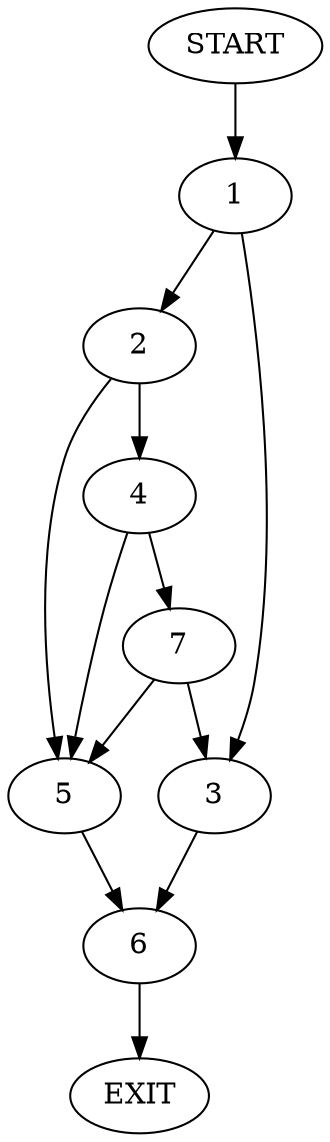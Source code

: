 digraph {
0 [label="START"]
8 [label="EXIT"]
0 -> 1
1 -> 2
1 -> 3
2 -> 4
2 -> 5
3 -> 6
4 -> 7
4 -> 5
5 -> 6
7 -> 5
7 -> 3
6 -> 8
}
